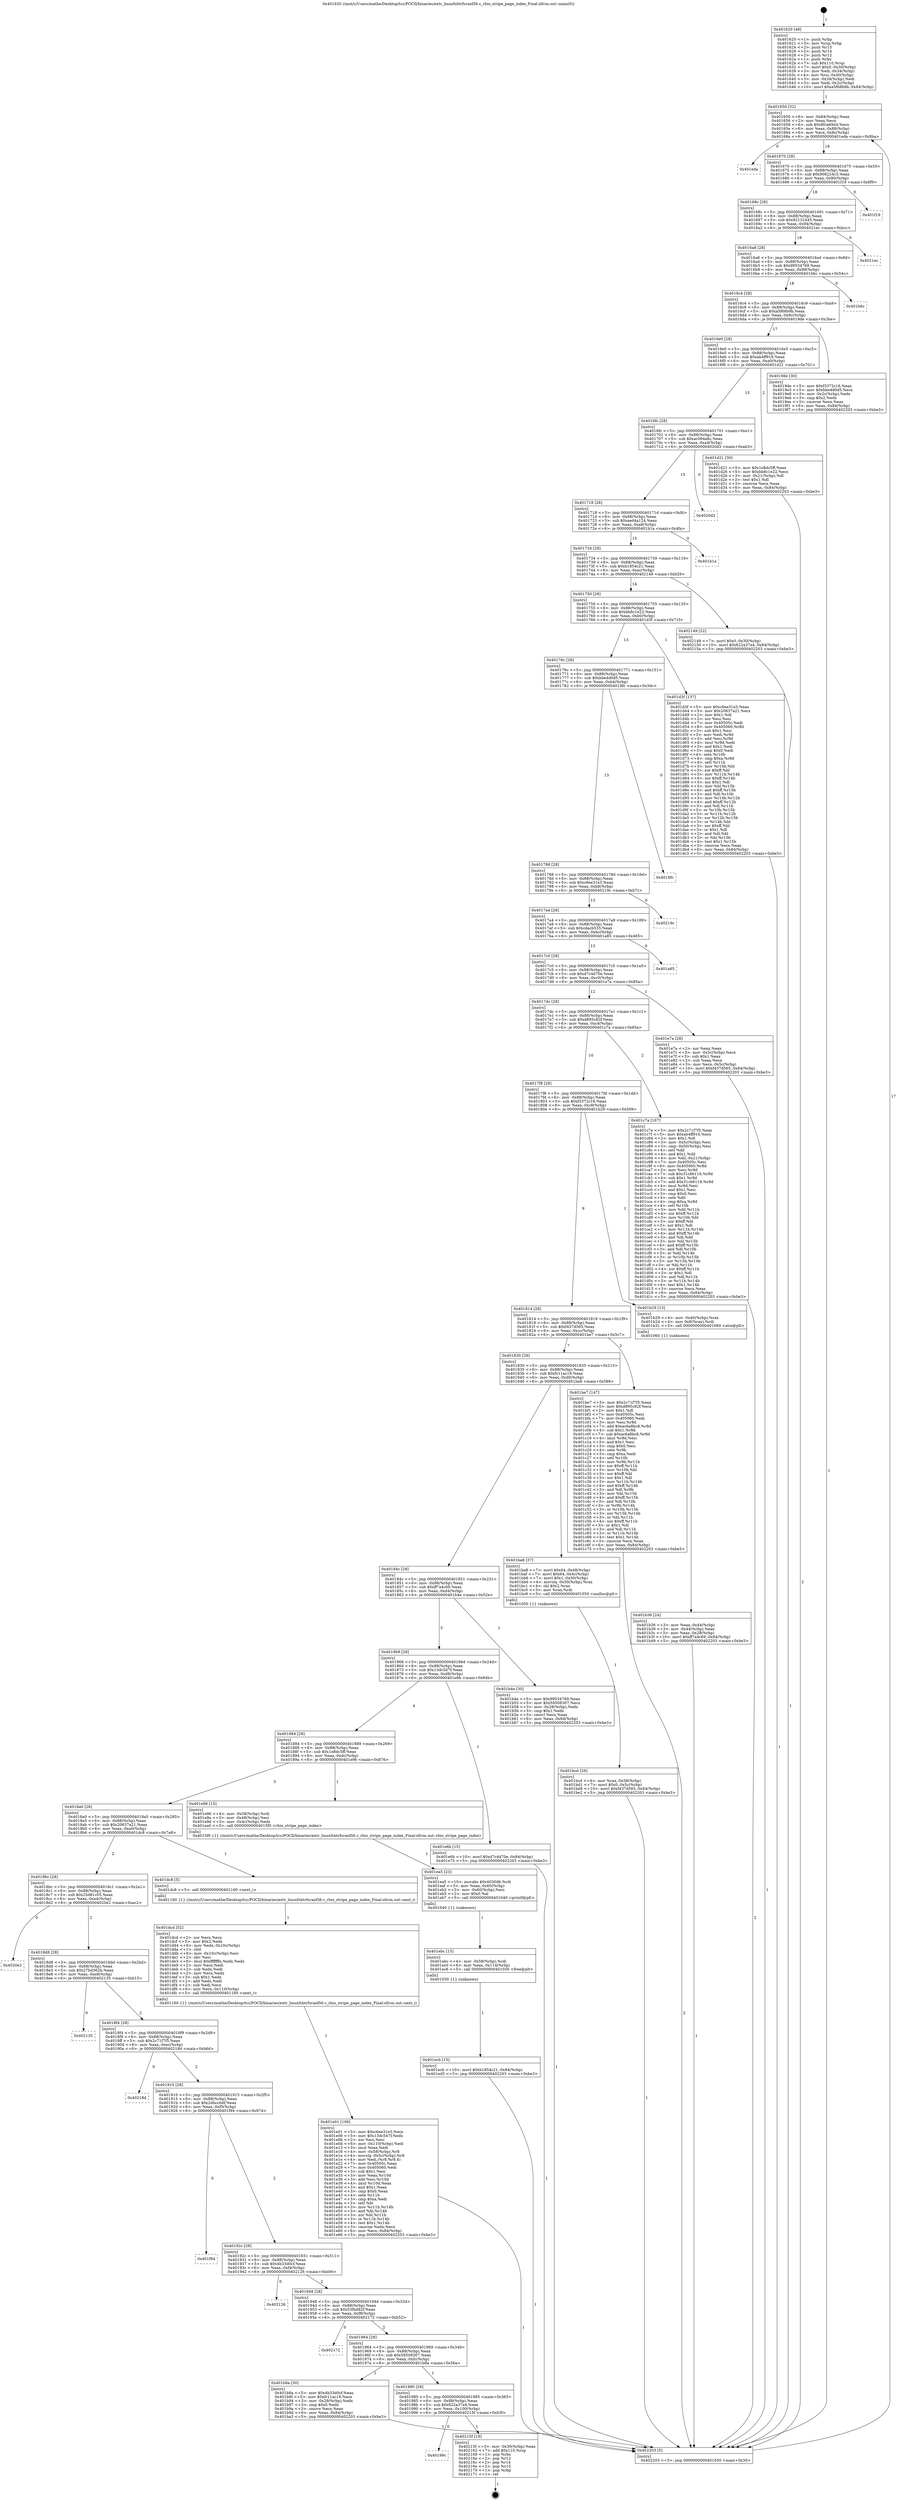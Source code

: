 digraph "0x401620" {
  label = "0x401620 (/mnt/c/Users/mathe/Desktop/tcc/POCII/binaries/extr_linuxfsbtrfsraid56.c_rbio_stripe_page_index_Final-ollvm.out::main(0))"
  labelloc = "t"
  node[shape=record]

  Entry [label="",width=0.3,height=0.3,shape=circle,fillcolor=black,style=filled]
  "0x401650" [label="{
     0x401650 [32]\l
     | [instrs]\l
     &nbsp;&nbsp;0x401650 \<+6\>: mov -0x84(%rbp),%eax\l
     &nbsp;&nbsp;0x401656 \<+2\>: mov %eax,%ecx\l
     &nbsp;&nbsp;0x401658 \<+6\>: sub $0x8fca69d4,%ecx\l
     &nbsp;&nbsp;0x40165e \<+6\>: mov %eax,-0x88(%rbp)\l
     &nbsp;&nbsp;0x401664 \<+6\>: mov %ecx,-0x8c(%rbp)\l
     &nbsp;&nbsp;0x40166a \<+6\>: je 0000000000401eda \<main+0x8ba\>\l
  }"]
  "0x401eda" [label="{
     0x401eda\l
  }", style=dashed]
  "0x401670" [label="{
     0x401670 [28]\l
     | [instrs]\l
     &nbsp;&nbsp;0x401670 \<+5\>: jmp 0000000000401675 \<main+0x55\>\l
     &nbsp;&nbsp;0x401675 \<+6\>: mov -0x88(%rbp),%eax\l
     &nbsp;&nbsp;0x40167b \<+5\>: sub $0x908224c3,%eax\l
     &nbsp;&nbsp;0x401680 \<+6\>: mov %eax,-0x90(%rbp)\l
     &nbsp;&nbsp;0x401686 \<+6\>: je 0000000000401f19 \<main+0x8f9\>\l
  }"]
  Exit [label="",width=0.3,height=0.3,shape=circle,fillcolor=black,style=filled,peripheries=2]
  "0x401f19" [label="{
     0x401f19\l
  }", style=dashed]
  "0x40168c" [label="{
     0x40168c [28]\l
     | [instrs]\l
     &nbsp;&nbsp;0x40168c \<+5\>: jmp 0000000000401691 \<main+0x71\>\l
     &nbsp;&nbsp;0x401691 \<+6\>: mov -0x88(%rbp),%eax\l
     &nbsp;&nbsp;0x401697 \<+5\>: sub $0x92132445,%eax\l
     &nbsp;&nbsp;0x40169c \<+6\>: mov %eax,-0x94(%rbp)\l
     &nbsp;&nbsp;0x4016a2 \<+6\>: je 00000000004021ec \<main+0xbcc\>\l
  }"]
  "0x40199c" [label="{
     0x40199c\l
  }", style=dashed]
  "0x4021ec" [label="{
     0x4021ec\l
  }", style=dashed]
  "0x4016a8" [label="{
     0x4016a8 [28]\l
     | [instrs]\l
     &nbsp;&nbsp;0x4016a8 \<+5\>: jmp 00000000004016ad \<main+0x8d\>\l
     &nbsp;&nbsp;0x4016ad \<+6\>: mov -0x88(%rbp),%eax\l
     &nbsp;&nbsp;0x4016b3 \<+5\>: sub $0x99534769,%eax\l
     &nbsp;&nbsp;0x4016b8 \<+6\>: mov %eax,-0x98(%rbp)\l
     &nbsp;&nbsp;0x4016be \<+6\>: je 0000000000401b6c \<main+0x54c\>\l
  }"]
  "0x40215f" [label="{
     0x40215f [19]\l
     | [instrs]\l
     &nbsp;&nbsp;0x40215f \<+3\>: mov -0x30(%rbp),%eax\l
     &nbsp;&nbsp;0x402162 \<+7\>: add $0x110,%rsp\l
     &nbsp;&nbsp;0x402169 \<+1\>: pop %rbx\l
     &nbsp;&nbsp;0x40216a \<+2\>: pop %r12\l
     &nbsp;&nbsp;0x40216c \<+2\>: pop %r14\l
     &nbsp;&nbsp;0x40216e \<+2\>: pop %r15\l
     &nbsp;&nbsp;0x402170 \<+1\>: pop %rbp\l
     &nbsp;&nbsp;0x402171 \<+1\>: ret\l
  }"]
  "0x401b6c" [label="{
     0x401b6c\l
  }", style=dashed]
  "0x4016c4" [label="{
     0x4016c4 [28]\l
     | [instrs]\l
     &nbsp;&nbsp;0x4016c4 \<+5\>: jmp 00000000004016c9 \<main+0xa9\>\l
     &nbsp;&nbsp;0x4016c9 \<+6\>: mov -0x88(%rbp),%eax\l
     &nbsp;&nbsp;0x4016cf \<+5\>: sub $0xa5f68b9b,%eax\l
     &nbsp;&nbsp;0x4016d4 \<+6\>: mov %eax,-0x9c(%rbp)\l
     &nbsp;&nbsp;0x4016da \<+6\>: je 00000000004019de \<main+0x3be\>\l
  }"]
  "0x401ecb" [label="{
     0x401ecb [15]\l
     | [instrs]\l
     &nbsp;&nbsp;0x401ecb \<+10\>: movl $0xb1854c21,-0x84(%rbp)\l
     &nbsp;&nbsp;0x401ed5 \<+5\>: jmp 0000000000402203 \<main+0xbe3\>\l
  }"]
  "0x4019de" [label="{
     0x4019de [30]\l
     | [instrs]\l
     &nbsp;&nbsp;0x4019de \<+5\>: mov $0xf3372c16,%eax\l
     &nbsp;&nbsp;0x4019e3 \<+5\>: mov $0xbbe4d0d5,%ecx\l
     &nbsp;&nbsp;0x4019e8 \<+3\>: mov -0x2c(%rbp),%edx\l
     &nbsp;&nbsp;0x4019eb \<+3\>: cmp $0x2,%edx\l
     &nbsp;&nbsp;0x4019ee \<+3\>: cmovne %ecx,%eax\l
     &nbsp;&nbsp;0x4019f1 \<+6\>: mov %eax,-0x84(%rbp)\l
     &nbsp;&nbsp;0x4019f7 \<+5\>: jmp 0000000000402203 \<main+0xbe3\>\l
  }"]
  "0x4016e0" [label="{
     0x4016e0 [28]\l
     | [instrs]\l
     &nbsp;&nbsp;0x4016e0 \<+5\>: jmp 00000000004016e5 \<main+0xc5\>\l
     &nbsp;&nbsp;0x4016e5 \<+6\>: mov -0x88(%rbp),%eax\l
     &nbsp;&nbsp;0x4016eb \<+5\>: sub $0xab4ff916,%eax\l
     &nbsp;&nbsp;0x4016f0 \<+6\>: mov %eax,-0xa0(%rbp)\l
     &nbsp;&nbsp;0x4016f6 \<+6\>: je 0000000000401d21 \<main+0x701\>\l
  }"]
  "0x402203" [label="{
     0x402203 [5]\l
     | [instrs]\l
     &nbsp;&nbsp;0x402203 \<+5\>: jmp 0000000000401650 \<main+0x30\>\l
  }"]
  "0x401620" [label="{
     0x401620 [48]\l
     | [instrs]\l
     &nbsp;&nbsp;0x401620 \<+1\>: push %rbp\l
     &nbsp;&nbsp;0x401621 \<+3\>: mov %rsp,%rbp\l
     &nbsp;&nbsp;0x401624 \<+2\>: push %r15\l
     &nbsp;&nbsp;0x401626 \<+2\>: push %r14\l
     &nbsp;&nbsp;0x401628 \<+2\>: push %r12\l
     &nbsp;&nbsp;0x40162a \<+1\>: push %rbx\l
     &nbsp;&nbsp;0x40162b \<+7\>: sub $0x110,%rsp\l
     &nbsp;&nbsp;0x401632 \<+7\>: movl $0x0,-0x30(%rbp)\l
     &nbsp;&nbsp;0x401639 \<+3\>: mov %edi,-0x34(%rbp)\l
     &nbsp;&nbsp;0x40163c \<+4\>: mov %rsi,-0x40(%rbp)\l
     &nbsp;&nbsp;0x401640 \<+3\>: mov -0x34(%rbp),%edi\l
     &nbsp;&nbsp;0x401643 \<+3\>: mov %edi,-0x2c(%rbp)\l
     &nbsp;&nbsp;0x401646 \<+10\>: movl $0xa5f68b9b,-0x84(%rbp)\l
  }"]
  "0x401ebc" [label="{
     0x401ebc [15]\l
     | [instrs]\l
     &nbsp;&nbsp;0x401ebc \<+4\>: mov -0x58(%rbp),%rdi\l
     &nbsp;&nbsp;0x401ec0 \<+6\>: mov %eax,-0x114(%rbp)\l
     &nbsp;&nbsp;0x401ec6 \<+5\>: call 0000000000401030 \<free@plt\>\l
     | [calls]\l
     &nbsp;&nbsp;0x401030 \{1\} (unknown)\l
  }"]
  "0x401d21" [label="{
     0x401d21 [30]\l
     | [instrs]\l
     &nbsp;&nbsp;0x401d21 \<+5\>: mov $0x1e8dc5ff,%eax\l
     &nbsp;&nbsp;0x401d26 \<+5\>: mov $0xbb8c1e22,%ecx\l
     &nbsp;&nbsp;0x401d2b \<+3\>: mov -0x21(%rbp),%dl\l
     &nbsp;&nbsp;0x401d2e \<+3\>: test $0x1,%dl\l
     &nbsp;&nbsp;0x401d31 \<+3\>: cmovne %ecx,%eax\l
     &nbsp;&nbsp;0x401d34 \<+6\>: mov %eax,-0x84(%rbp)\l
     &nbsp;&nbsp;0x401d3a \<+5\>: jmp 0000000000402203 \<main+0xbe3\>\l
  }"]
  "0x4016fc" [label="{
     0x4016fc [28]\l
     | [instrs]\l
     &nbsp;&nbsp;0x4016fc \<+5\>: jmp 0000000000401701 \<main+0xe1\>\l
     &nbsp;&nbsp;0x401701 \<+6\>: mov -0x88(%rbp),%eax\l
     &nbsp;&nbsp;0x401707 \<+5\>: sub $0xac084a6c,%eax\l
     &nbsp;&nbsp;0x40170c \<+6\>: mov %eax,-0xa4(%rbp)\l
     &nbsp;&nbsp;0x401712 \<+6\>: je 00000000004020d3 \<main+0xab3\>\l
  }"]
  "0x401ea5" [label="{
     0x401ea5 [23]\l
     | [instrs]\l
     &nbsp;&nbsp;0x401ea5 \<+10\>: movabs $0x4030d6,%rdi\l
     &nbsp;&nbsp;0x401eaf \<+3\>: mov %eax,-0x60(%rbp)\l
     &nbsp;&nbsp;0x401eb2 \<+3\>: mov -0x60(%rbp),%esi\l
     &nbsp;&nbsp;0x401eb5 \<+2\>: mov $0x0,%al\l
     &nbsp;&nbsp;0x401eb7 \<+5\>: call 0000000000401040 \<printf@plt\>\l
     | [calls]\l
     &nbsp;&nbsp;0x401040 \{1\} (unknown)\l
  }"]
  "0x4020d3" [label="{
     0x4020d3\l
  }", style=dashed]
  "0x401718" [label="{
     0x401718 [28]\l
     | [instrs]\l
     &nbsp;&nbsp;0x401718 \<+5\>: jmp 000000000040171d \<main+0xfd\>\l
     &nbsp;&nbsp;0x40171d \<+6\>: mov -0x88(%rbp),%eax\l
     &nbsp;&nbsp;0x401723 \<+5\>: sub $0xaed4a124,%eax\l
     &nbsp;&nbsp;0x401728 \<+6\>: mov %eax,-0xa8(%rbp)\l
     &nbsp;&nbsp;0x40172e \<+6\>: je 0000000000401b1a \<main+0x4fa\>\l
  }"]
  "0x401e01" [label="{
     0x401e01 [106]\l
     | [instrs]\l
     &nbsp;&nbsp;0x401e01 \<+5\>: mov $0xc6ee31e3,%ecx\l
     &nbsp;&nbsp;0x401e06 \<+5\>: mov $0x13dc547f,%edx\l
     &nbsp;&nbsp;0x401e0b \<+2\>: xor %esi,%esi\l
     &nbsp;&nbsp;0x401e0d \<+6\>: mov -0x110(%rbp),%edi\l
     &nbsp;&nbsp;0x401e13 \<+3\>: imul %eax,%edi\l
     &nbsp;&nbsp;0x401e16 \<+4\>: mov -0x58(%rbp),%r8\l
     &nbsp;&nbsp;0x401e1a \<+4\>: movslq -0x5c(%rbp),%r9\l
     &nbsp;&nbsp;0x401e1e \<+4\>: mov %edi,(%r8,%r9,4)\l
     &nbsp;&nbsp;0x401e22 \<+7\>: mov 0x40505c,%eax\l
     &nbsp;&nbsp;0x401e29 \<+7\>: mov 0x405060,%edi\l
     &nbsp;&nbsp;0x401e30 \<+3\>: sub $0x1,%esi\l
     &nbsp;&nbsp;0x401e33 \<+3\>: mov %eax,%r10d\l
     &nbsp;&nbsp;0x401e36 \<+3\>: add %esi,%r10d\l
     &nbsp;&nbsp;0x401e39 \<+4\>: imul %r10d,%eax\l
     &nbsp;&nbsp;0x401e3d \<+3\>: and $0x1,%eax\l
     &nbsp;&nbsp;0x401e40 \<+3\>: cmp $0x0,%eax\l
     &nbsp;&nbsp;0x401e43 \<+4\>: sete %r11b\l
     &nbsp;&nbsp;0x401e47 \<+3\>: cmp $0xa,%edi\l
     &nbsp;&nbsp;0x401e4a \<+3\>: setl %bl\l
     &nbsp;&nbsp;0x401e4d \<+3\>: mov %r11b,%r14b\l
     &nbsp;&nbsp;0x401e50 \<+3\>: and %bl,%r14b\l
     &nbsp;&nbsp;0x401e53 \<+3\>: xor %bl,%r11b\l
     &nbsp;&nbsp;0x401e56 \<+3\>: or %r11b,%r14b\l
     &nbsp;&nbsp;0x401e59 \<+4\>: test $0x1,%r14b\l
     &nbsp;&nbsp;0x401e5d \<+3\>: cmovne %edx,%ecx\l
     &nbsp;&nbsp;0x401e60 \<+6\>: mov %ecx,-0x84(%rbp)\l
     &nbsp;&nbsp;0x401e66 \<+5\>: jmp 0000000000402203 \<main+0xbe3\>\l
  }"]
  "0x401b1a" [label="{
     0x401b1a\l
  }", style=dashed]
  "0x401734" [label="{
     0x401734 [28]\l
     | [instrs]\l
     &nbsp;&nbsp;0x401734 \<+5\>: jmp 0000000000401739 \<main+0x119\>\l
     &nbsp;&nbsp;0x401739 \<+6\>: mov -0x88(%rbp),%eax\l
     &nbsp;&nbsp;0x40173f \<+5\>: sub $0xb1854c21,%eax\l
     &nbsp;&nbsp;0x401744 \<+6\>: mov %eax,-0xac(%rbp)\l
     &nbsp;&nbsp;0x40174a \<+6\>: je 0000000000402149 \<main+0xb29\>\l
  }"]
  "0x401dcd" [label="{
     0x401dcd [52]\l
     | [instrs]\l
     &nbsp;&nbsp;0x401dcd \<+2\>: xor %ecx,%ecx\l
     &nbsp;&nbsp;0x401dcf \<+5\>: mov $0x2,%edx\l
     &nbsp;&nbsp;0x401dd4 \<+6\>: mov %edx,-0x10c(%rbp)\l
     &nbsp;&nbsp;0x401dda \<+1\>: cltd\l
     &nbsp;&nbsp;0x401ddb \<+6\>: mov -0x10c(%rbp),%esi\l
     &nbsp;&nbsp;0x401de1 \<+2\>: idiv %esi\l
     &nbsp;&nbsp;0x401de3 \<+6\>: imul $0xfffffffe,%edx,%edx\l
     &nbsp;&nbsp;0x401de9 \<+2\>: mov %ecx,%edi\l
     &nbsp;&nbsp;0x401deb \<+2\>: sub %edx,%edi\l
     &nbsp;&nbsp;0x401ded \<+2\>: mov %ecx,%edx\l
     &nbsp;&nbsp;0x401def \<+3\>: sub $0x1,%edx\l
     &nbsp;&nbsp;0x401df2 \<+2\>: add %edx,%edi\l
     &nbsp;&nbsp;0x401df4 \<+2\>: sub %edi,%ecx\l
     &nbsp;&nbsp;0x401df6 \<+6\>: mov %ecx,-0x110(%rbp)\l
     &nbsp;&nbsp;0x401dfc \<+5\>: call 0000000000401160 \<next_i\>\l
     | [calls]\l
     &nbsp;&nbsp;0x401160 \{1\} (/mnt/c/Users/mathe/Desktop/tcc/POCII/binaries/extr_linuxfsbtrfsraid56.c_rbio_stripe_page_index_Final-ollvm.out::next_i)\l
  }"]
  "0x402149" [label="{
     0x402149 [22]\l
     | [instrs]\l
     &nbsp;&nbsp;0x402149 \<+7\>: movl $0x0,-0x30(%rbp)\l
     &nbsp;&nbsp;0x402150 \<+10\>: movl $0x622a37e4,-0x84(%rbp)\l
     &nbsp;&nbsp;0x40215a \<+5\>: jmp 0000000000402203 \<main+0xbe3\>\l
  }"]
  "0x401750" [label="{
     0x401750 [28]\l
     | [instrs]\l
     &nbsp;&nbsp;0x401750 \<+5\>: jmp 0000000000401755 \<main+0x135\>\l
     &nbsp;&nbsp;0x401755 \<+6\>: mov -0x88(%rbp),%eax\l
     &nbsp;&nbsp;0x40175b \<+5\>: sub $0xbb8c1e22,%eax\l
     &nbsp;&nbsp;0x401760 \<+6\>: mov %eax,-0xb0(%rbp)\l
     &nbsp;&nbsp;0x401766 \<+6\>: je 0000000000401d3f \<main+0x71f\>\l
  }"]
  "0x401bcd" [label="{
     0x401bcd [26]\l
     | [instrs]\l
     &nbsp;&nbsp;0x401bcd \<+4\>: mov %rax,-0x58(%rbp)\l
     &nbsp;&nbsp;0x401bd1 \<+7\>: movl $0x0,-0x5c(%rbp)\l
     &nbsp;&nbsp;0x401bd8 \<+10\>: movl $0xf437d565,-0x84(%rbp)\l
     &nbsp;&nbsp;0x401be2 \<+5\>: jmp 0000000000402203 \<main+0xbe3\>\l
  }"]
  "0x401d3f" [label="{
     0x401d3f [137]\l
     | [instrs]\l
     &nbsp;&nbsp;0x401d3f \<+5\>: mov $0xc6ee31e3,%eax\l
     &nbsp;&nbsp;0x401d44 \<+5\>: mov $0x20637a21,%ecx\l
     &nbsp;&nbsp;0x401d49 \<+2\>: mov $0x1,%dl\l
     &nbsp;&nbsp;0x401d4b \<+2\>: xor %esi,%esi\l
     &nbsp;&nbsp;0x401d4d \<+7\>: mov 0x40505c,%edi\l
     &nbsp;&nbsp;0x401d54 \<+8\>: mov 0x405060,%r8d\l
     &nbsp;&nbsp;0x401d5c \<+3\>: sub $0x1,%esi\l
     &nbsp;&nbsp;0x401d5f \<+3\>: mov %edi,%r9d\l
     &nbsp;&nbsp;0x401d62 \<+3\>: add %esi,%r9d\l
     &nbsp;&nbsp;0x401d65 \<+4\>: imul %r9d,%edi\l
     &nbsp;&nbsp;0x401d69 \<+3\>: and $0x1,%edi\l
     &nbsp;&nbsp;0x401d6c \<+3\>: cmp $0x0,%edi\l
     &nbsp;&nbsp;0x401d6f \<+4\>: sete %r10b\l
     &nbsp;&nbsp;0x401d73 \<+4\>: cmp $0xa,%r8d\l
     &nbsp;&nbsp;0x401d77 \<+4\>: setl %r11b\l
     &nbsp;&nbsp;0x401d7b \<+3\>: mov %r10b,%bl\l
     &nbsp;&nbsp;0x401d7e \<+3\>: xor $0xff,%bl\l
     &nbsp;&nbsp;0x401d81 \<+3\>: mov %r11b,%r14b\l
     &nbsp;&nbsp;0x401d84 \<+4\>: xor $0xff,%r14b\l
     &nbsp;&nbsp;0x401d88 \<+3\>: xor $0x1,%dl\l
     &nbsp;&nbsp;0x401d8b \<+3\>: mov %bl,%r15b\l
     &nbsp;&nbsp;0x401d8e \<+4\>: and $0xff,%r15b\l
     &nbsp;&nbsp;0x401d92 \<+3\>: and %dl,%r10b\l
     &nbsp;&nbsp;0x401d95 \<+3\>: mov %r14b,%r12b\l
     &nbsp;&nbsp;0x401d98 \<+4\>: and $0xff,%r12b\l
     &nbsp;&nbsp;0x401d9c \<+3\>: and %dl,%r11b\l
     &nbsp;&nbsp;0x401d9f \<+3\>: or %r10b,%r15b\l
     &nbsp;&nbsp;0x401da2 \<+3\>: or %r11b,%r12b\l
     &nbsp;&nbsp;0x401da5 \<+3\>: xor %r12b,%r15b\l
     &nbsp;&nbsp;0x401da8 \<+3\>: or %r14b,%bl\l
     &nbsp;&nbsp;0x401dab \<+3\>: xor $0xff,%bl\l
     &nbsp;&nbsp;0x401dae \<+3\>: or $0x1,%dl\l
     &nbsp;&nbsp;0x401db1 \<+2\>: and %dl,%bl\l
     &nbsp;&nbsp;0x401db3 \<+3\>: or %bl,%r15b\l
     &nbsp;&nbsp;0x401db6 \<+4\>: test $0x1,%r15b\l
     &nbsp;&nbsp;0x401dba \<+3\>: cmovne %ecx,%eax\l
     &nbsp;&nbsp;0x401dbd \<+6\>: mov %eax,-0x84(%rbp)\l
     &nbsp;&nbsp;0x401dc3 \<+5\>: jmp 0000000000402203 \<main+0xbe3\>\l
  }"]
  "0x40176c" [label="{
     0x40176c [28]\l
     | [instrs]\l
     &nbsp;&nbsp;0x40176c \<+5\>: jmp 0000000000401771 \<main+0x151\>\l
     &nbsp;&nbsp;0x401771 \<+6\>: mov -0x88(%rbp),%eax\l
     &nbsp;&nbsp;0x401777 \<+5\>: sub $0xbbe4d0d5,%eax\l
     &nbsp;&nbsp;0x40177c \<+6\>: mov %eax,-0xb4(%rbp)\l
     &nbsp;&nbsp;0x401782 \<+6\>: je 00000000004019fc \<main+0x3dc\>\l
  }"]
  "0x401980" [label="{
     0x401980 [28]\l
     | [instrs]\l
     &nbsp;&nbsp;0x401980 \<+5\>: jmp 0000000000401985 \<main+0x365\>\l
     &nbsp;&nbsp;0x401985 \<+6\>: mov -0x88(%rbp),%eax\l
     &nbsp;&nbsp;0x40198b \<+5\>: sub $0x622a37e4,%eax\l
     &nbsp;&nbsp;0x401990 \<+6\>: mov %eax,-0x100(%rbp)\l
     &nbsp;&nbsp;0x401996 \<+6\>: je 000000000040215f \<main+0xb3f\>\l
  }"]
  "0x4019fc" [label="{
     0x4019fc\l
  }", style=dashed]
  "0x401788" [label="{
     0x401788 [28]\l
     | [instrs]\l
     &nbsp;&nbsp;0x401788 \<+5\>: jmp 000000000040178d \<main+0x16d\>\l
     &nbsp;&nbsp;0x40178d \<+6\>: mov -0x88(%rbp),%eax\l
     &nbsp;&nbsp;0x401793 \<+5\>: sub $0xc6ee31e3,%eax\l
     &nbsp;&nbsp;0x401798 \<+6\>: mov %eax,-0xb8(%rbp)\l
     &nbsp;&nbsp;0x40179e \<+6\>: je 000000000040219c \<main+0xb7c\>\l
  }"]
  "0x401b8a" [label="{
     0x401b8a [30]\l
     | [instrs]\l
     &nbsp;&nbsp;0x401b8a \<+5\>: mov $0x4b33d0cf,%eax\l
     &nbsp;&nbsp;0x401b8f \<+5\>: mov $0xfc11ac19,%ecx\l
     &nbsp;&nbsp;0x401b94 \<+3\>: mov -0x28(%rbp),%edx\l
     &nbsp;&nbsp;0x401b97 \<+3\>: cmp $0x0,%edx\l
     &nbsp;&nbsp;0x401b9a \<+3\>: cmove %ecx,%eax\l
     &nbsp;&nbsp;0x401b9d \<+6\>: mov %eax,-0x84(%rbp)\l
     &nbsp;&nbsp;0x401ba3 \<+5\>: jmp 0000000000402203 \<main+0xbe3\>\l
  }"]
  "0x40219c" [label="{
     0x40219c\l
  }", style=dashed]
  "0x4017a4" [label="{
     0x4017a4 [28]\l
     | [instrs]\l
     &nbsp;&nbsp;0x4017a4 \<+5\>: jmp 00000000004017a9 \<main+0x189\>\l
     &nbsp;&nbsp;0x4017a9 \<+6\>: mov -0x88(%rbp),%eax\l
     &nbsp;&nbsp;0x4017af \<+5\>: sub $0xcdacb535,%eax\l
     &nbsp;&nbsp;0x4017b4 \<+6\>: mov %eax,-0xbc(%rbp)\l
     &nbsp;&nbsp;0x4017ba \<+6\>: je 0000000000401a85 \<main+0x465\>\l
  }"]
  "0x401964" [label="{
     0x401964 [28]\l
     | [instrs]\l
     &nbsp;&nbsp;0x401964 \<+5\>: jmp 0000000000401969 \<main+0x349\>\l
     &nbsp;&nbsp;0x401969 \<+6\>: mov -0x88(%rbp),%eax\l
     &nbsp;&nbsp;0x40196f \<+5\>: sub $0x59508307,%eax\l
     &nbsp;&nbsp;0x401974 \<+6\>: mov %eax,-0xfc(%rbp)\l
     &nbsp;&nbsp;0x40197a \<+6\>: je 0000000000401b8a \<main+0x56a\>\l
  }"]
  "0x401a85" [label="{
     0x401a85\l
  }", style=dashed]
  "0x4017c0" [label="{
     0x4017c0 [28]\l
     | [instrs]\l
     &nbsp;&nbsp;0x4017c0 \<+5\>: jmp 00000000004017c5 \<main+0x1a5\>\l
     &nbsp;&nbsp;0x4017c5 \<+6\>: mov -0x88(%rbp),%eax\l
     &nbsp;&nbsp;0x4017cb \<+5\>: sub $0xd7c4d70e,%eax\l
     &nbsp;&nbsp;0x4017d0 \<+6\>: mov %eax,-0xc0(%rbp)\l
     &nbsp;&nbsp;0x4017d6 \<+6\>: je 0000000000401e7a \<main+0x85a\>\l
  }"]
  "0x402172" [label="{
     0x402172\l
  }", style=dashed]
  "0x401e7a" [label="{
     0x401e7a [28]\l
     | [instrs]\l
     &nbsp;&nbsp;0x401e7a \<+2\>: xor %eax,%eax\l
     &nbsp;&nbsp;0x401e7c \<+3\>: mov -0x5c(%rbp),%ecx\l
     &nbsp;&nbsp;0x401e7f \<+3\>: sub $0x1,%eax\l
     &nbsp;&nbsp;0x401e82 \<+2\>: sub %eax,%ecx\l
     &nbsp;&nbsp;0x401e84 \<+3\>: mov %ecx,-0x5c(%rbp)\l
     &nbsp;&nbsp;0x401e87 \<+10\>: movl $0xf437d565,-0x84(%rbp)\l
     &nbsp;&nbsp;0x401e91 \<+5\>: jmp 0000000000402203 \<main+0xbe3\>\l
  }"]
  "0x4017dc" [label="{
     0x4017dc [28]\l
     | [instrs]\l
     &nbsp;&nbsp;0x4017dc \<+5\>: jmp 00000000004017e1 \<main+0x1c1\>\l
     &nbsp;&nbsp;0x4017e1 \<+6\>: mov -0x88(%rbp),%eax\l
     &nbsp;&nbsp;0x4017e7 \<+5\>: sub $0xd895c82f,%eax\l
     &nbsp;&nbsp;0x4017ec \<+6\>: mov %eax,-0xc4(%rbp)\l
     &nbsp;&nbsp;0x4017f2 \<+6\>: je 0000000000401c7a \<main+0x65a\>\l
  }"]
  "0x401948" [label="{
     0x401948 [28]\l
     | [instrs]\l
     &nbsp;&nbsp;0x401948 \<+5\>: jmp 000000000040194d \<main+0x32d\>\l
     &nbsp;&nbsp;0x40194d \<+6\>: mov -0x88(%rbp),%eax\l
     &nbsp;&nbsp;0x401953 \<+5\>: sub $0x53fbd82f,%eax\l
     &nbsp;&nbsp;0x401958 \<+6\>: mov %eax,-0xf8(%rbp)\l
     &nbsp;&nbsp;0x40195e \<+6\>: je 0000000000402172 \<main+0xb52\>\l
  }"]
  "0x401c7a" [label="{
     0x401c7a [167]\l
     | [instrs]\l
     &nbsp;&nbsp;0x401c7a \<+5\>: mov $0x2c71f7f5,%eax\l
     &nbsp;&nbsp;0x401c7f \<+5\>: mov $0xab4ff916,%ecx\l
     &nbsp;&nbsp;0x401c84 \<+2\>: mov $0x1,%dl\l
     &nbsp;&nbsp;0x401c86 \<+3\>: mov -0x5c(%rbp),%esi\l
     &nbsp;&nbsp;0x401c89 \<+3\>: cmp -0x50(%rbp),%esi\l
     &nbsp;&nbsp;0x401c8c \<+4\>: setl %dil\l
     &nbsp;&nbsp;0x401c90 \<+4\>: and $0x1,%dil\l
     &nbsp;&nbsp;0x401c94 \<+4\>: mov %dil,-0x21(%rbp)\l
     &nbsp;&nbsp;0x401c98 \<+7\>: mov 0x40505c,%esi\l
     &nbsp;&nbsp;0x401c9f \<+8\>: mov 0x405060,%r8d\l
     &nbsp;&nbsp;0x401ca7 \<+3\>: mov %esi,%r9d\l
     &nbsp;&nbsp;0x401caa \<+7\>: sub $0x31cb6116,%r9d\l
     &nbsp;&nbsp;0x401cb1 \<+4\>: sub $0x1,%r9d\l
     &nbsp;&nbsp;0x401cb5 \<+7\>: add $0x31cb6116,%r9d\l
     &nbsp;&nbsp;0x401cbc \<+4\>: imul %r9d,%esi\l
     &nbsp;&nbsp;0x401cc0 \<+3\>: and $0x1,%esi\l
     &nbsp;&nbsp;0x401cc3 \<+3\>: cmp $0x0,%esi\l
     &nbsp;&nbsp;0x401cc6 \<+4\>: sete %dil\l
     &nbsp;&nbsp;0x401cca \<+4\>: cmp $0xa,%r8d\l
     &nbsp;&nbsp;0x401cce \<+4\>: setl %r10b\l
     &nbsp;&nbsp;0x401cd2 \<+3\>: mov %dil,%r11b\l
     &nbsp;&nbsp;0x401cd5 \<+4\>: xor $0xff,%r11b\l
     &nbsp;&nbsp;0x401cd9 \<+3\>: mov %r10b,%bl\l
     &nbsp;&nbsp;0x401cdc \<+3\>: xor $0xff,%bl\l
     &nbsp;&nbsp;0x401cdf \<+3\>: xor $0x1,%dl\l
     &nbsp;&nbsp;0x401ce2 \<+3\>: mov %r11b,%r14b\l
     &nbsp;&nbsp;0x401ce5 \<+4\>: and $0xff,%r14b\l
     &nbsp;&nbsp;0x401ce9 \<+3\>: and %dl,%dil\l
     &nbsp;&nbsp;0x401cec \<+3\>: mov %bl,%r15b\l
     &nbsp;&nbsp;0x401cef \<+4\>: and $0xff,%r15b\l
     &nbsp;&nbsp;0x401cf3 \<+3\>: and %dl,%r10b\l
     &nbsp;&nbsp;0x401cf6 \<+3\>: or %dil,%r14b\l
     &nbsp;&nbsp;0x401cf9 \<+3\>: or %r10b,%r15b\l
     &nbsp;&nbsp;0x401cfc \<+3\>: xor %r15b,%r14b\l
     &nbsp;&nbsp;0x401cff \<+3\>: or %bl,%r11b\l
     &nbsp;&nbsp;0x401d02 \<+4\>: xor $0xff,%r11b\l
     &nbsp;&nbsp;0x401d06 \<+3\>: or $0x1,%dl\l
     &nbsp;&nbsp;0x401d09 \<+3\>: and %dl,%r11b\l
     &nbsp;&nbsp;0x401d0c \<+3\>: or %r11b,%r14b\l
     &nbsp;&nbsp;0x401d0f \<+4\>: test $0x1,%r14b\l
     &nbsp;&nbsp;0x401d13 \<+3\>: cmovne %ecx,%eax\l
     &nbsp;&nbsp;0x401d16 \<+6\>: mov %eax,-0x84(%rbp)\l
     &nbsp;&nbsp;0x401d1c \<+5\>: jmp 0000000000402203 \<main+0xbe3\>\l
  }"]
  "0x4017f8" [label="{
     0x4017f8 [28]\l
     | [instrs]\l
     &nbsp;&nbsp;0x4017f8 \<+5\>: jmp 00000000004017fd \<main+0x1dd\>\l
     &nbsp;&nbsp;0x4017fd \<+6\>: mov -0x88(%rbp),%eax\l
     &nbsp;&nbsp;0x401803 \<+5\>: sub $0xf3372c16,%eax\l
     &nbsp;&nbsp;0x401808 \<+6\>: mov %eax,-0xc8(%rbp)\l
     &nbsp;&nbsp;0x40180e \<+6\>: je 0000000000401b29 \<main+0x509\>\l
  }"]
  "0x402126" [label="{
     0x402126\l
  }", style=dashed]
  "0x401b29" [label="{
     0x401b29 [13]\l
     | [instrs]\l
     &nbsp;&nbsp;0x401b29 \<+4\>: mov -0x40(%rbp),%rax\l
     &nbsp;&nbsp;0x401b2d \<+4\>: mov 0x8(%rax),%rdi\l
     &nbsp;&nbsp;0x401b31 \<+5\>: call 0000000000401060 \<atoi@plt\>\l
     | [calls]\l
     &nbsp;&nbsp;0x401060 \{1\} (unknown)\l
  }"]
  "0x401814" [label="{
     0x401814 [28]\l
     | [instrs]\l
     &nbsp;&nbsp;0x401814 \<+5\>: jmp 0000000000401819 \<main+0x1f9\>\l
     &nbsp;&nbsp;0x401819 \<+6\>: mov -0x88(%rbp),%eax\l
     &nbsp;&nbsp;0x40181f \<+5\>: sub $0xf437d565,%eax\l
     &nbsp;&nbsp;0x401824 \<+6\>: mov %eax,-0xcc(%rbp)\l
     &nbsp;&nbsp;0x40182a \<+6\>: je 0000000000401be7 \<main+0x5c7\>\l
  }"]
  "0x401b36" [label="{
     0x401b36 [24]\l
     | [instrs]\l
     &nbsp;&nbsp;0x401b36 \<+3\>: mov %eax,-0x44(%rbp)\l
     &nbsp;&nbsp;0x401b39 \<+3\>: mov -0x44(%rbp),%eax\l
     &nbsp;&nbsp;0x401b3c \<+3\>: mov %eax,-0x28(%rbp)\l
     &nbsp;&nbsp;0x401b3f \<+10\>: movl $0xff7a4c69,-0x84(%rbp)\l
     &nbsp;&nbsp;0x401b49 \<+5\>: jmp 0000000000402203 \<main+0xbe3\>\l
  }"]
  "0x40192c" [label="{
     0x40192c [28]\l
     | [instrs]\l
     &nbsp;&nbsp;0x40192c \<+5\>: jmp 0000000000401931 \<main+0x311\>\l
     &nbsp;&nbsp;0x401931 \<+6\>: mov -0x88(%rbp),%eax\l
     &nbsp;&nbsp;0x401937 \<+5\>: sub $0x4b33d0cf,%eax\l
     &nbsp;&nbsp;0x40193c \<+6\>: mov %eax,-0xf4(%rbp)\l
     &nbsp;&nbsp;0x401942 \<+6\>: je 0000000000402126 \<main+0xb06\>\l
  }"]
  "0x401be7" [label="{
     0x401be7 [147]\l
     | [instrs]\l
     &nbsp;&nbsp;0x401be7 \<+5\>: mov $0x2c71f7f5,%eax\l
     &nbsp;&nbsp;0x401bec \<+5\>: mov $0xd895c82f,%ecx\l
     &nbsp;&nbsp;0x401bf1 \<+2\>: mov $0x1,%dl\l
     &nbsp;&nbsp;0x401bf3 \<+7\>: mov 0x40505c,%esi\l
     &nbsp;&nbsp;0x401bfa \<+7\>: mov 0x405060,%edi\l
     &nbsp;&nbsp;0x401c01 \<+3\>: mov %esi,%r8d\l
     &nbsp;&nbsp;0x401c04 \<+7\>: add $0xac6a8bc8,%r8d\l
     &nbsp;&nbsp;0x401c0b \<+4\>: sub $0x1,%r8d\l
     &nbsp;&nbsp;0x401c0f \<+7\>: sub $0xac6a8bc8,%r8d\l
     &nbsp;&nbsp;0x401c16 \<+4\>: imul %r8d,%esi\l
     &nbsp;&nbsp;0x401c1a \<+3\>: and $0x1,%esi\l
     &nbsp;&nbsp;0x401c1d \<+3\>: cmp $0x0,%esi\l
     &nbsp;&nbsp;0x401c20 \<+4\>: sete %r9b\l
     &nbsp;&nbsp;0x401c24 \<+3\>: cmp $0xa,%edi\l
     &nbsp;&nbsp;0x401c27 \<+4\>: setl %r10b\l
     &nbsp;&nbsp;0x401c2b \<+3\>: mov %r9b,%r11b\l
     &nbsp;&nbsp;0x401c2e \<+4\>: xor $0xff,%r11b\l
     &nbsp;&nbsp;0x401c32 \<+3\>: mov %r10b,%bl\l
     &nbsp;&nbsp;0x401c35 \<+3\>: xor $0xff,%bl\l
     &nbsp;&nbsp;0x401c38 \<+3\>: xor $0x1,%dl\l
     &nbsp;&nbsp;0x401c3b \<+3\>: mov %r11b,%r14b\l
     &nbsp;&nbsp;0x401c3e \<+4\>: and $0xff,%r14b\l
     &nbsp;&nbsp;0x401c42 \<+3\>: and %dl,%r9b\l
     &nbsp;&nbsp;0x401c45 \<+3\>: mov %bl,%r15b\l
     &nbsp;&nbsp;0x401c48 \<+4\>: and $0xff,%r15b\l
     &nbsp;&nbsp;0x401c4c \<+3\>: and %dl,%r10b\l
     &nbsp;&nbsp;0x401c4f \<+3\>: or %r9b,%r14b\l
     &nbsp;&nbsp;0x401c52 \<+3\>: or %r10b,%r15b\l
     &nbsp;&nbsp;0x401c55 \<+3\>: xor %r15b,%r14b\l
     &nbsp;&nbsp;0x401c58 \<+3\>: or %bl,%r11b\l
     &nbsp;&nbsp;0x401c5b \<+4\>: xor $0xff,%r11b\l
     &nbsp;&nbsp;0x401c5f \<+3\>: or $0x1,%dl\l
     &nbsp;&nbsp;0x401c62 \<+3\>: and %dl,%r11b\l
     &nbsp;&nbsp;0x401c65 \<+3\>: or %r11b,%r14b\l
     &nbsp;&nbsp;0x401c68 \<+4\>: test $0x1,%r14b\l
     &nbsp;&nbsp;0x401c6c \<+3\>: cmovne %ecx,%eax\l
     &nbsp;&nbsp;0x401c6f \<+6\>: mov %eax,-0x84(%rbp)\l
     &nbsp;&nbsp;0x401c75 \<+5\>: jmp 0000000000402203 \<main+0xbe3\>\l
  }"]
  "0x401830" [label="{
     0x401830 [28]\l
     | [instrs]\l
     &nbsp;&nbsp;0x401830 \<+5\>: jmp 0000000000401835 \<main+0x215\>\l
     &nbsp;&nbsp;0x401835 \<+6\>: mov -0x88(%rbp),%eax\l
     &nbsp;&nbsp;0x40183b \<+5\>: sub $0xfc11ac19,%eax\l
     &nbsp;&nbsp;0x401840 \<+6\>: mov %eax,-0xd0(%rbp)\l
     &nbsp;&nbsp;0x401846 \<+6\>: je 0000000000401ba8 \<main+0x588\>\l
  }"]
  "0x401f94" [label="{
     0x401f94\l
  }", style=dashed]
  "0x401ba8" [label="{
     0x401ba8 [37]\l
     | [instrs]\l
     &nbsp;&nbsp;0x401ba8 \<+7\>: movl $0x64,-0x48(%rbp)\l
     &nbsp;&nbsp;0x401baf \<+7\>: movl $0x64,-0x4c(%rbp)\l
     &nbsp;&nbsp;0x401bb6 \<+7\>: movl $0x1,-0x50(%rbp)\l
     &nbsp;&nbsp;0x401bbd \<+4\>: movslq -0x50(%rbp),%rax\l
     &nbsp;&nbsp;0x401bc1 \<+4\>: shl $0x2,%rax\l
     &nbsp;&nbsp;0x401bc5 \<+3\>: mov %rax,%rdi\l
     &nbsp;&nbsp;0x401bc8 \<+5\>: call 0000000000401050 \<malloc@plt\>\l
     | [calls]\l
     &nbsp;&nbsp;0x401050 \{1\} (unknown)\l
  }"]
  "0x40184c" [label="{
     0x40184c [28]\l
     | [instrs]\l
     &nbsp;&nbsp;0x40184c \<+5\>: jmp 0000000000401851 \<main+0x231\>\l
     &nbsp;&nbsp;0x401851 \<+6\>: mov -0x88(%rbp),%eax\l
     &nbsp;&nbsp;0x401857 \<+5\>: sub $0xff7a4c69,%eax\l
     &nbsp;&nbsp;0x40185c \<+6\>: mov %eax,-0xd4(%rbp)\l
     &nbsp;&nbsp;0x401862 \<+6\>: je 0000000000401b4e \<main+0x52e\>\l
  }"]
  "0x401910" [label="{
     0x401910 [28]\l
     | [instrs]\l
     &nbsp;&nbsp;0x401910 \<+5\>: jmp 0000000000401915 \<main+0x2f5\>\l
     &nbsp;&nbsp;0x401915 \<+6\>: mov -0x88(%rbp),%eax\l
     &nbsp;&nbsp;0x40191b \<+5\>: sub $0x2dbccbdf,%eax\l
     &nbsp;&nbsp;0x401920 \<+6\>: mov %eax,-0xf0(%rbp)\l
     &nbsp;&nbsp;0x401926 \<+6\>: je 0000000000401f94 \<main+0x974\>\l
  }"]
  "0x401b4e" [label="{
     0x401b4e [30]\l
     | [instrs]\l
     &nbsp;&nbsp;0x401b4e \<+5\>: mov $0x99534769,%eax\l
     &nbsp;&nbsp;0x401b53 \<+5\>: mov $0x59508307,%ecx\l
     &nbsp;&nbsp;0x401b58 \<+3\>: mov -0x28(%rbp),%edx\l
     &nbsp;&nbsp;0x401b5b \<+3\>: cmp $0x1,%edx\l
     &nbsp;&nbsp;0x401b5e \<+3\>: cmovl %ecx,%eax\l
     &nbsp;&nbsp;0x401b61 \<+6\>: mov %eax,-0x84(%rbp)\l
     &nbsp;&nbsp;0x401b67 \<+5\>: jmp 0000000000402203 \<main+0xbe3\>\l
  }"]
  "0x401868" [label="{
     0x401868 [28]\l
     | [instrs]\l
     &nbsp;&nbsp;0x401868 \<+5\>: jmp 000000000040186d \<main+0x24d\>\l
     &nbsp;&nbsp;0x40186d \<+6\>: mov -0x88(%rbp),%eax\l
     &nbsp;&nbsp;0x401873 \<+5\>: sub $0x13dc547f,%eax\l
     &nbsp;&nbsp;0x401878 \<+6\>: mov %eax,-0xd8(%rbp)\l
     &nbsp;&nbsp;0x40187e \<+6\>: je 0000000000401e6b \<main+0x84b\>\l
  }"]
  "0x40218d" [label="{
     0x40218d\l
  }", style=dashed]
  "0x401e6b" [label="{
     0x401e6b [15]\l
     | [instrs]\l
     &nbsp;&nbsp;0x401e6b \<+10\>: movl $0xd7c4d70e,-0x84(%rbp)\l
     &nbsp;&nbsp;0x401e75 \<+5\>: jmp 0000000000402203 \<main+0xbe3\>\l
  }"]
  "0x401884" [label="{
     0x401884 [28]\l
     | [instrs]\l
     &nbsp;&nbsp;0x401884 \<+5\>: jmp 0000000000401889 \<main+0x269\>\l
     &nbsp;&nbsp;0x401889 \<+6\>: mov -0x88(%rbp),%eax\l
     &nbsp;&nbsp;0x40188f \<+5\>: sub $0x1e8dc5ff,%eax\l
     &nbsp;&nbsp;0x401894 \<+6\>: mov %eax,-0xdc(%rbp)\l
     &nbsp;&nbsp;0x40189a \<+6\>: je 0000000000401e96 \<main+0x876\>\l
  }"]
  "0x4018f4" [label="{
     0x4018f4 [28]\l
     | [instrs]\l
     &nbsp;&nbsp;0x4018f4 \<+5\>: jmp 00000000004018f9 \<main+0x2d9\>\l
     &nbsp;&nbsp;0x4018f9 \<+6\>: mov -0x88(%rbp),%eax\l
     &nbsp;&nbsp;0x4018ff \<+5\>: sub $0x2c71f7f5,%eax\l
     &nbsp;&nbsp;0x401904 \<+6\>: mov %eax,-0xec(%rbp)\l
     &nbsp;&nbsp;0x40190a \<+6\>: je 000000000040218d \<main+0xb6d\>\l
  }"]
  "0x401e96" [label="{
     0x401e96 [15]\l
     | [instrs]\l
     &nbsp;&nbsp;0x401e96 \<+4\>: mov -0x58(%rbp),%rdi\l
     &nbsp;&nbsp;0x401e9a \<+3\>: mov -0x48(%rbp),%esi\l
     &nbsp;&nbsp;0x401e9d \<+3\>: mov -0x4c(%rbp),%edx\l
     &nbsp;&nbsp;0x401ea0 \<+5\>: call 00000000004015f0 \<rbio_stripe_page_index\>\l
     | [calls]\l
     &nbsp;&nbsp;0x4015f0 \{1\} (/mnt/c/Users/mathe/Desktop/tcc/POCII/binaries/extr_linuxfsbtrfsraid56.c_rbio_stripe_page_index_Final-ollvm.out::rbio_stripe_page_index)\l
  }"]
  "0x4018a0" [label="{
     0x4018a0 [28]\l
     | [instrs]\l
     &nbsp;&nbsp;0x4018a0 \<+5\>: jmp 00000000004018a5 \<main+0x285\>\l
     &nbsp;&nbsp;0x4018a5 \<+6\>: mov -0x88(%rbp),%eax\l
     &nbsp;&nbsp;0x4018ab \<+5\>: sub $0x20637a21,%eax\l
     &nbsp;&nbsp;0x4018b0 \<+6\>: mov %eax,-0xe0(%rbp)\l
     &nbsp;&nbsp;0x4018b6 \<+6\>: je 0000000000401dc8 \<main+0x7a8\>\l
  }"]
  "0x402135" [label="{
     0x402135\l
  }", style=dashed]
  "0x401dc8" [label="{
     0x401dc8 [5]\l
     | [instrs]\l
     &nbsp;&nbsp;0x401dc8 \<+5\>: call 0000000000401160 \<next_i\>\l
     | [calls]\l
     &nbsp;&nbsp;0x401160 \{1\} (/mnt/c/Users/mathe/Desktop/tcc/POCII/binaries/extr_linuxfsbtrfsraid56.c_rbio_stripe_page_index_Final-ollvm.out::next_i)\l
  }"]
  "0x4018bc" [label="{
     0x4018bc [28]\l
     | [instrs]\l
     &nbsp;&nbsp;0x4018bc \<+5\>: jmp 00000000004018c1 \<main+0x2a1\>\l
     &nbsp;&nbsp;0x4018c1 \<+6\>: mov -0x88(%rbp),%eax\l
     &nbsp;&nbsp;0x4018c7 \<+5\>: sub $0x25d81c05,%eax\l
     &nbsp;&nbsp;0x4018cc \<+6\>: mov %eax,-0xe4(%rbp)\l
     &nbsp;&nbsp;0x4018d2 \<+6\>: je 00000000004020e2 \<main+0xac2\>\l
  }"]
  "0x4018d8" [label="{
     0x4018d8 [28]\l
     | [instrs]\l
     &nbsp;&nbsp;0x4018d8 \<+5\>: jmp 00000000004018dd \<main+0x2bd\>\l
     &nbsp;&nbsp;0x4018dd \<+6\>: mov -0x88(%rbp),%eax\l
     &nbsp;&nbsp;0x4018e3 \<+5\>: sub $0x27bd362b,%eax\l
     &nbsp;&nbsp;0x4018e8 \<+6\>: mov %eax,-0xe8(%rbp)\l
     &nbsp;&nbsp;0x4018ee \<+6\>: je 0000000000402135 \<main+0xb15\>\l
  }"]
  "0x4020e2" [label="{
     0x4020e2\l
  }", style=dashed]
  Entry -> "0x401620" [label=" 1"]
  "0x401650" -> "0x401eda" [label=" 0"]
  "0x401650" -> "0x401670" [label=" 18"]
  "0x40215f" -> Exit [label=" 1"]
  "0x401670" -> "0x401f19" [label=" 0"]
  "0x401670" -> "0x40168c" [label=" 18"]
  "0x401980" -> "0x40199c" [label=" 0"]
  "0x40168c" -> "0x4021ec" [label=" 0"]
  "0x40168c" -> "0x4016a8" [label=" 18"]
  "0x401980" -> "0x40215f" [label=" 1"]
  "0x4016a8" -> "0x401b6c" [label=" 0"]
  "0x4016a8" -> "0x4016c4" [label=" 18"]
  "0x402149" -> "0x402203" [label=" 1"]
  "0x4016c4" -> "0x4019de" [label=" 1"]
  "0x4016c4" -> "0x4016e0" [label=" 17"]
  "0x4019de" -> "0x402203" [label=" 1"]
  "0x401620" -> "0x401650" [label=" 1"]
  "0x402203" -> "0x401650" [label=" 17"]
  "0x401ecb" -> "0x402203" [label=" 1"]
  "0x4016e0" -> "0x401d21" [label=" 2"]
  "0x4016e0" -> "0x4016fc" [label=" 15"]
  "0x401ebc" -> "0x401ecb" [label=" 1"]
  "0x4016fc" -> "0x4020d3" [label=" 0"]
  "0x4016fc" -> "0x401718" [label=" 15"]
  "0x401ea5" -> "0x401ebc" [label=" 1"]
  "0x401718" -> "0x401b1a" [label=" 0"]
  "0x401718" -> "0x401734" [label=" 15"]
  "0x401e96" -> "0x401ea5" [label=" 1"]
  "0x401734" -> "0x402149" [label=" 1"]
  "0x401734" -> "0x401750" [label=" 14"]
  "0x401e7a" -> "0x402203" [label=" 1"]
  "0x401750" -> "0x401d3f" [label=" 1"]
  "0x401750" -> "0x40176c" [label=" 13"]
  "0x401e6b" -> "0x402203" [label=" 1"]
  "0x40176c" -> "0x4019fc" [label=" 0"]
  "0x40176c" -> "0x401788" [label=" 13"]
  "0x401e01" -> "0x402203" [label=" 1"]
  "0x401788" -> "0x40219c" [label=" 0"]
  "0x401788" -> "0x4017a4" [label=" 13"]
  "0x401dcd" -> "0x401e01" [label=" 1"]
  "0x4017a4" -> "0x401a85" [label=" 0"]
  "0x4017a4" -> "0x4017c0" [label=" 13"]
  "0x401d3f" -> "0x402203" [label=" 1"]
  "0x4017c0" -> "0x401e7a" [label=" 1"]
  "0x4017c0" -> "0x4017dc" [label=" 12"]
  "0x401d21" -> "0x402203" [label=" 2"]
  "0x4017dc" -> "0x401c7a" [label=" 2"]
  "0x4017dc" -> "0x4017f8" [label=" 10"]
  "0x401be7" -> "0x402203" [label=" 2"]
  "0x4017f8" -> "0x401b29" [label=" 1"]
  "0x4017f8" -> "0x401814" [label=" 9"]
  "0x401b29" -> "0x401b36" [label=" 1"]
  "0x401b36" -> "0x402203" [label=" 1"]
  "0x401bcd" -> "0x402203" [label=" 1"]
  "0x401814" -> "0x401be7" [label=" 2"]
  "0x401814" -> "0x401830" [label=" 7"]
  "0x401b8a" -> "0x402203" [label=" 1"]
  "0x401830" -> "0x401ba8" [label=" 1"]
  "0x401830" -> "0x40184c" [label=" 6"]
  "0x401964" -> "0x401980" [label=" 1"]
  "0x40184c" -> "0x401b4e" [label=" 1"]
  "0x40184c" -> "0x401868" [label=" 5"]
  "0x401b4e" -> "0x402203" [label=" 1"]
  "0x401dc8" -> "0x401dcd" [label=" 1"]
  "0x401868" -> "0x401e6b" [label=" 1"]
  "0x401868" -> "0x401884" [label=" 4"]
  "0x401948" -> "0x401964" [label=" 2"]
  "0x401884" -> "0x401e96" [label=" 1"]
  "0x401884" -> "0x4018a0" [label=" 3"]
  "0x401c7a" -> "0x402203" [label=" 2"]
  "0x4018a0" -> "0x401dc8" [label=" 1"]
  "0x4018a0" -> "0x4018bc" [label=" 2"]
  "0x40192c" -> "0x401948" [label=" 2"]
  "0x4018bc" -> "0x4020e2" [label=" 0"]
  "0x4018bc" -> "0x4018d8" [label=" 2"]
  "0x40192c" -> "0x402126" [label=" 0"]
  "0x4018d8" -> "0x402135" [label=" 0"]
  "0x4018d8" -> "0x4018f4" [label=" 2"]
  "0x401948" -> "0x402172" [label=" 0"]
  "0x4018f4" -> "0x40218d" [label=" 0"]
  "0x4018f4" -> "0x401910" [label=" 2"]
  "0x401964" -> "0x401b8a" [label=" 1"]
  "0x401910" -> "0x401f94" [label=" 0"]
  "0x401910" -> "0x40192c" [label=" 2"]
  "0x401ba8" -> "0x401bcd" [label=" 1"]
}
